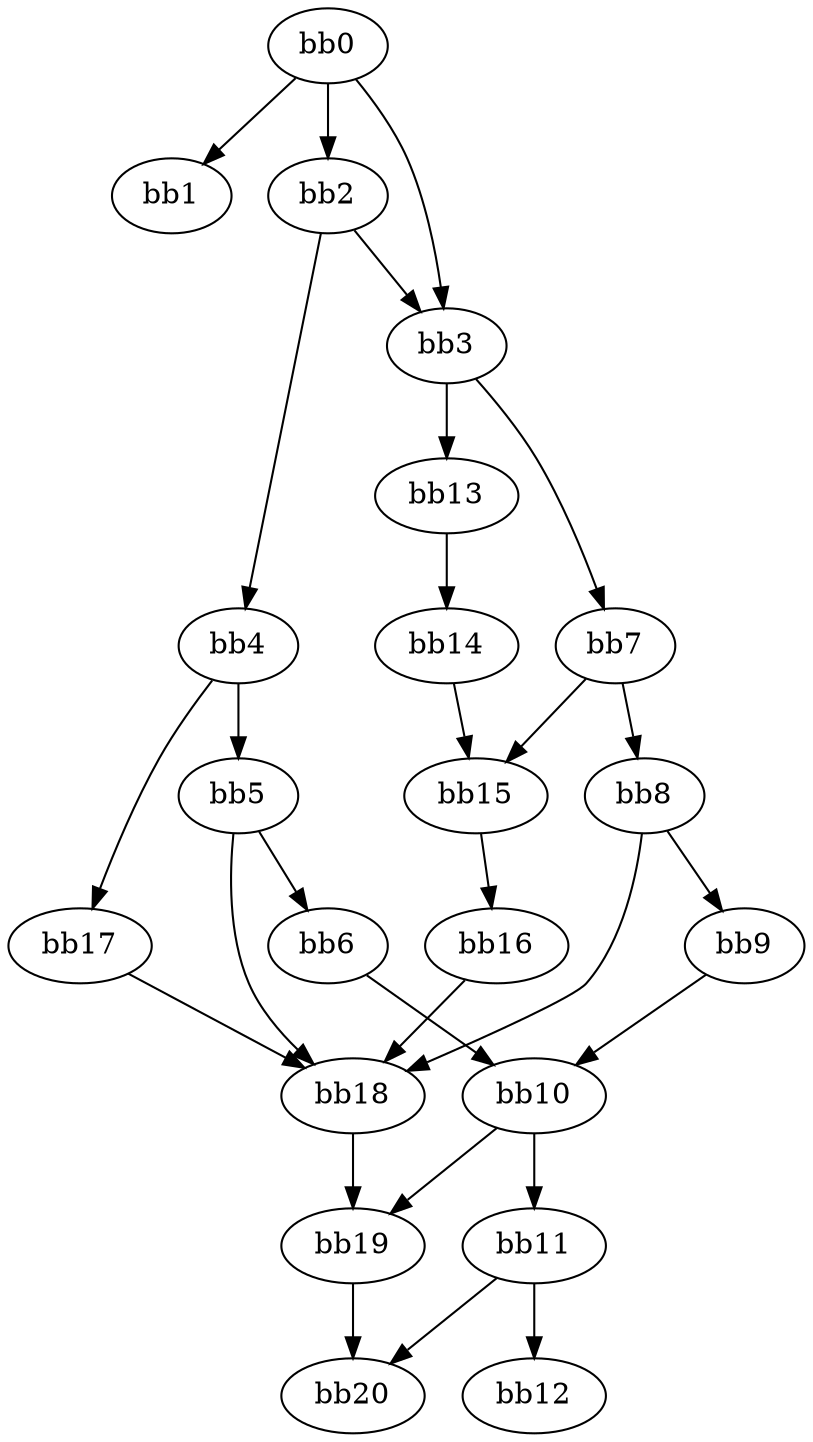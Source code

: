 digraph {
    0 [ label = "bb0\l" ]
    1 [ label = "bb1\l" ]
    2 [ label = "bb2\l" ]
    3 [ label = "bb3\l" ]
    4 [ label = "bb4\l" ]
    5 [ label = "bb5\l" ]
    6 [ label = "bb6\l" ]
    7 [ label = "bb7\l" ]
    8 [ label = "bb8\l" ]
    9 [ label = "bb9\l" ]
    10 [ label = "bb10\l" ]
    11 [ label = "bb11\l" ]
    12 [ label = "bb12\l" ]
    13 [ label = "bb13\l" ]
    14 [ label = "bb14\l" ]
    15 [ label = "bb15\l" ]
    16 [ label = "bb16\l" ]
    17 [ label = "bb17\l" ]
    18 [ label = "bb18\l" ]
    19 [ label = "bb19\l" ]
    20 [ label = "bb20\l" ]
    0 -> 1 [ ]
    0 -> 2 [ ]
    0 -> 3 [ ]
    2 -> 3 [ ]
    2 -> 4 [ ]
    3 -> 7 [ ]
    3 -> 13 [ ]
    4 -> 5 [ ]
    4 -> 17 [ ]
    5 -> 6 [ ]
    5 -> 18 [ ]
    6 -> 10 [ ]
    7 -> 8 [ ]
    7 -> 15 [ ]
    8 -> 9 [ ]
    8 -> 18 [ ]
    9 -> 10 [ ]
    10 -> 11 [ ]
    10 -> 19 [ ]
    11 -> 12 [ ]
    11 -> 20 [ ]
    13 -> 14 [ ]
    14 -> 15 [ ]
    15 -> 16 [ ]
    16 -> 18 [ ]
    17 -> 18 [ ]
    18 -> 19 [ ]
    19 -> 20 [ ]
}

